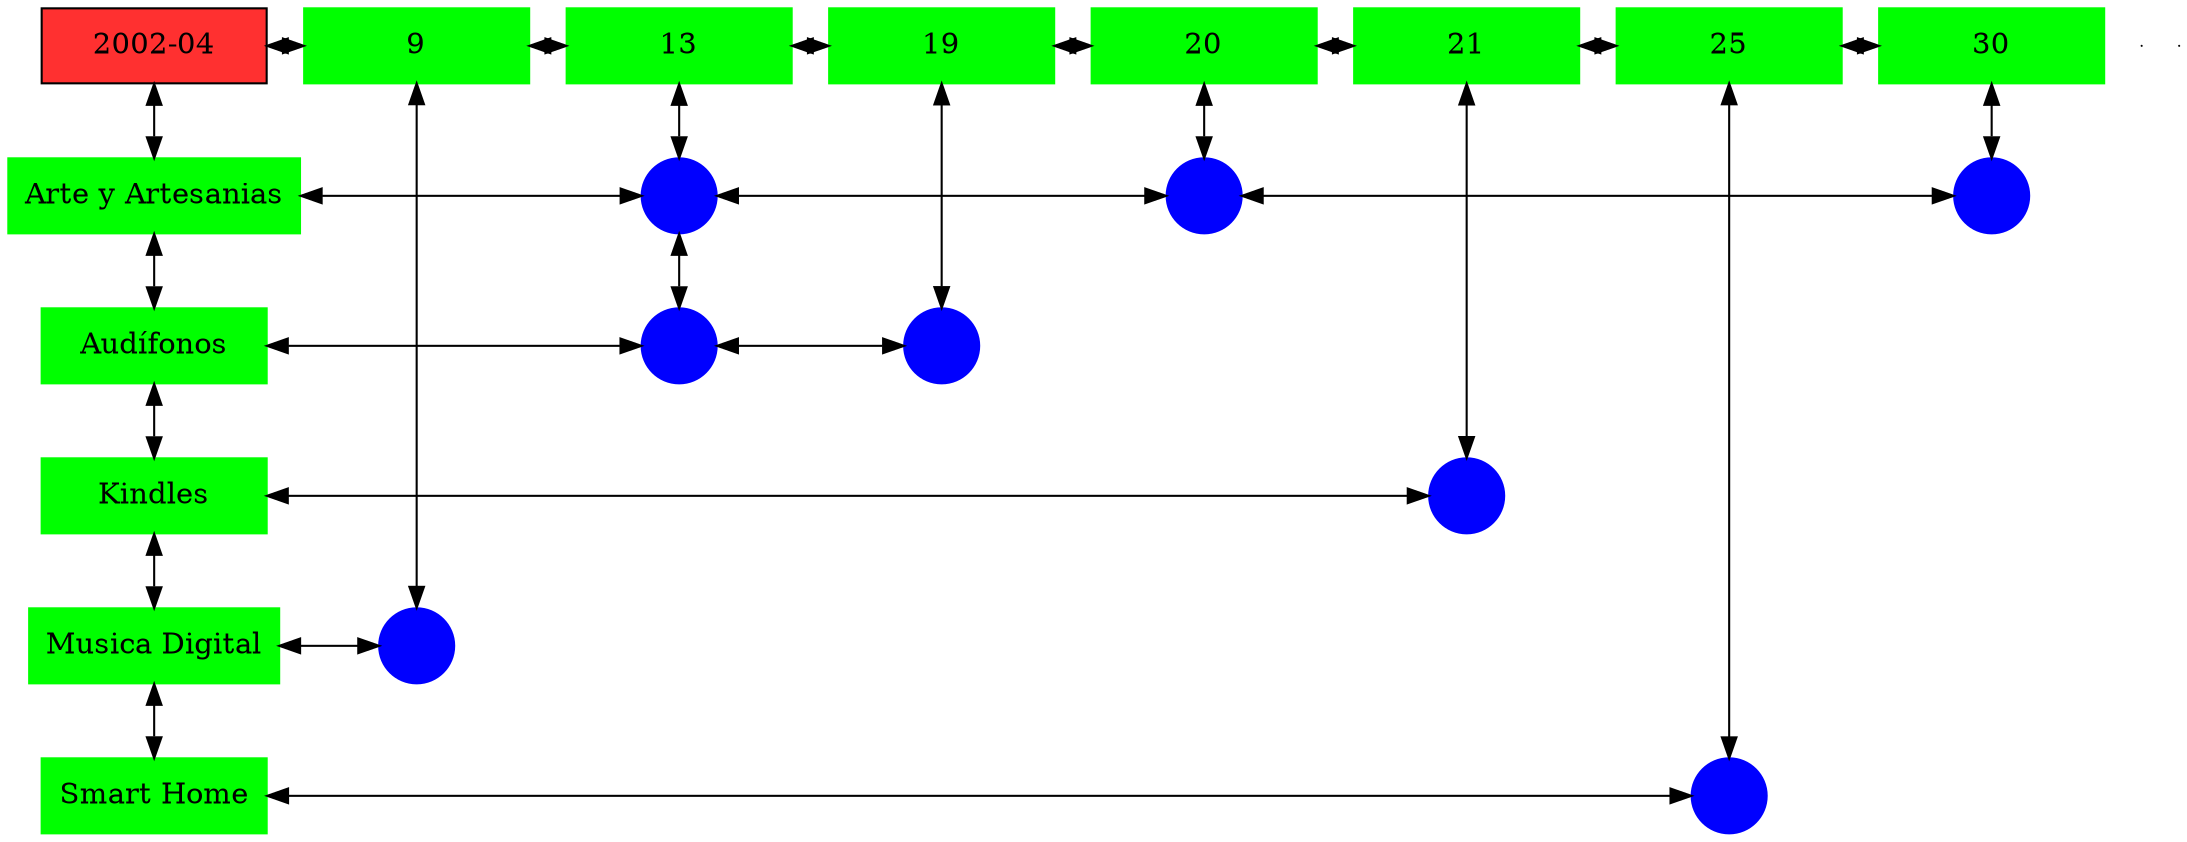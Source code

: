 digraph G{
node[shape="box"];
nodeMt[ label = "2002-04", width = 1.5, style = filled, fillcolor = firebrick1, group = 1 ];
e0[ shape = point, width = 0 ];
e1[ shape = point, width = 0 ];
node0xc0020bf4f0[label="9",color=green,style =filled,width = 1.5 group=9];
nodeMt->node0xc0020bf4f0[dir="both"];
{rank=same;nodeMt;node0xc0020bf4f0;}
node0xc001e977c0[label="13",color=green,style =filled,width = 1.5 group=13];
node0xc0020bf4f0->node0xc001e977c0[dir="both"];
{rank=same;node0xc0020bf4f0;node0xc001e977c0;}
node0xc002136be0[label="19",color=green,style =filled,width = 1.5 group=19];
node0xc001e977c0->node0xc002136be0[dir="both"];
{rank=same;node0xc001e977c0;node0xc002136be0;}
node0xc0020f3b80[label="20",color=green,style =filled,width = 1.5 group=20];
node0xc002136be0->node0xc0020f3b80[dir="both"];
{rank=same;node0xc002136be0;node0xc0020f3b80;}
node0xc00206c7d0[label="21",color=green,style =filled,width = 1.5 group=21];
node0xc0020f3b80->node0xc00206c7d0[dir="both"];
{rank=same;node0xc0020f3b80;node0xc00206c7d0;}
node0xc0021ed720[label="25",color=green,style =filled,width = 1.5 group=25];
node0xc00206c7d0->node0xc0021ed720[dir="both"];
{rank=same;node0xc00206c7d0;node0xc0021ed720;}
node0xc002119770[label="30",color=green,style =filled,width = 1.5 group=30];
node0xc0021ed720->node0xc002119770[dir="both"];
{rank=same;node0xc0021ed720;node0xc002119770;}
node0xc001e97770[label="Arte y Artesanias",color=green,style =filled width = 1.5 group=1];
node0xc001e8bc00[label="",color=blue,style =filled, width = 0.5 group=13 shape=circle];
node0xc001e97770->node0xc001e8bc00[dir="both"];
{rank=same;node0xc001e97770;node0xc001e8bc00;}
node0xc0020fe500[label="",color=blue,style =filled, width = 0.5 group=20 shape=circle];
node0xc001e8bc00->node0xc0020fe500[dir="both"];
{rank=same;node0xc0020fe500;node0xc001e8bc00;}
node0xc002115400[label="",color=blue,style =filled, width = 0.5 group=30 shape=circle];
node0xc0020fe500->node0xc002115400[dir="both"];
{rank=same;node0xc002115400;node0xc0020fe500;}
node0xc001fcf770[label="Audífonos",color=green,style =filled width = 1.5 group=1];
node0xc001fc7a80[label="",color=blue,style =filled, width = 0.5 group=13 shape=circle];
node0xc001fcf770->node0xc001fc7a80[dir="both"];
{rank=same;node0xc001fcf770;node0xc001fc7a80;}
node0xc00212bc80[label="",color=blue,style =filled, width = 0.5 group=19 shape=circle];
node0xc001fc7a80->node0xc00212bc80[dir="both"];
{rank=same;node0xc00212bc80;node0xc001fc7a80;}
node0xc00206c780[label="Kindles",color=green,style =filled width = 1.5 group=1];
node0xc0020bd700[label="",color=blue,style =filled, width = 0.5 group=21 shape=circle];
node0xc00206c780->node0xc0020bd700[dir="both"];
{rank=same;node0xc00206c780;node0xc0020bd700;}
node0xc0020bf4a0[label="Musica Digital",color=green,style =filled width = 1.5 group=1];
node0xc0020bd500[label="",color=blue,style =filled, width = 0.5 group=9 shape=circle];
node0xc0020bf4a0->node0xc0020bd500[dir="both"];
{rank=same;node0xc0020bf4a0;node0xc0020bd500;}
node0xc0021ed6d0[label="Smart Home",color=green,style =filled width = 1.5 group=1];
node0xc0021eb300[label="",color=blue,style =filled, width = 0.5 group=25 shape=circle];
node0xc0021ed6d0->node0xc0021eb300[dir="both"];
{rank=same;node0xc0021ed6d0;node0xc0021eb300;}
node0xc0020bf4f0->node0xc0020bd500[dir="both"];
node0xc001e977c0->node0xc001e8bc00[dir="both"];
node0xc001e8bc00->node0xc001fc7a80[dir="both"];
node0xc002136be0->node0xc00212bc80[dir="both"];
node0xc0020f3b80->node0xc0020fe500[dir="both"];
node0xc00206c7d0->node0xc0020bd700[dir="both"];
node0xc0021ed720->node0xc0021eb300[dir="both"];
node0xc002119770->node0xc002115400[dir="both"];
nodeMt->node0xc001e97770[dir="both"];
node0xc001e97770->node0xc001fcf770[dir="both"];
node0xc001fcf770->node0xc00206c780[dir="both"];
node0xc00206c780->node0xc0020bf4a0[dir="both"];
node0xc0020bf4a0->node0xc0021ed6d0[dir="both"];
}
